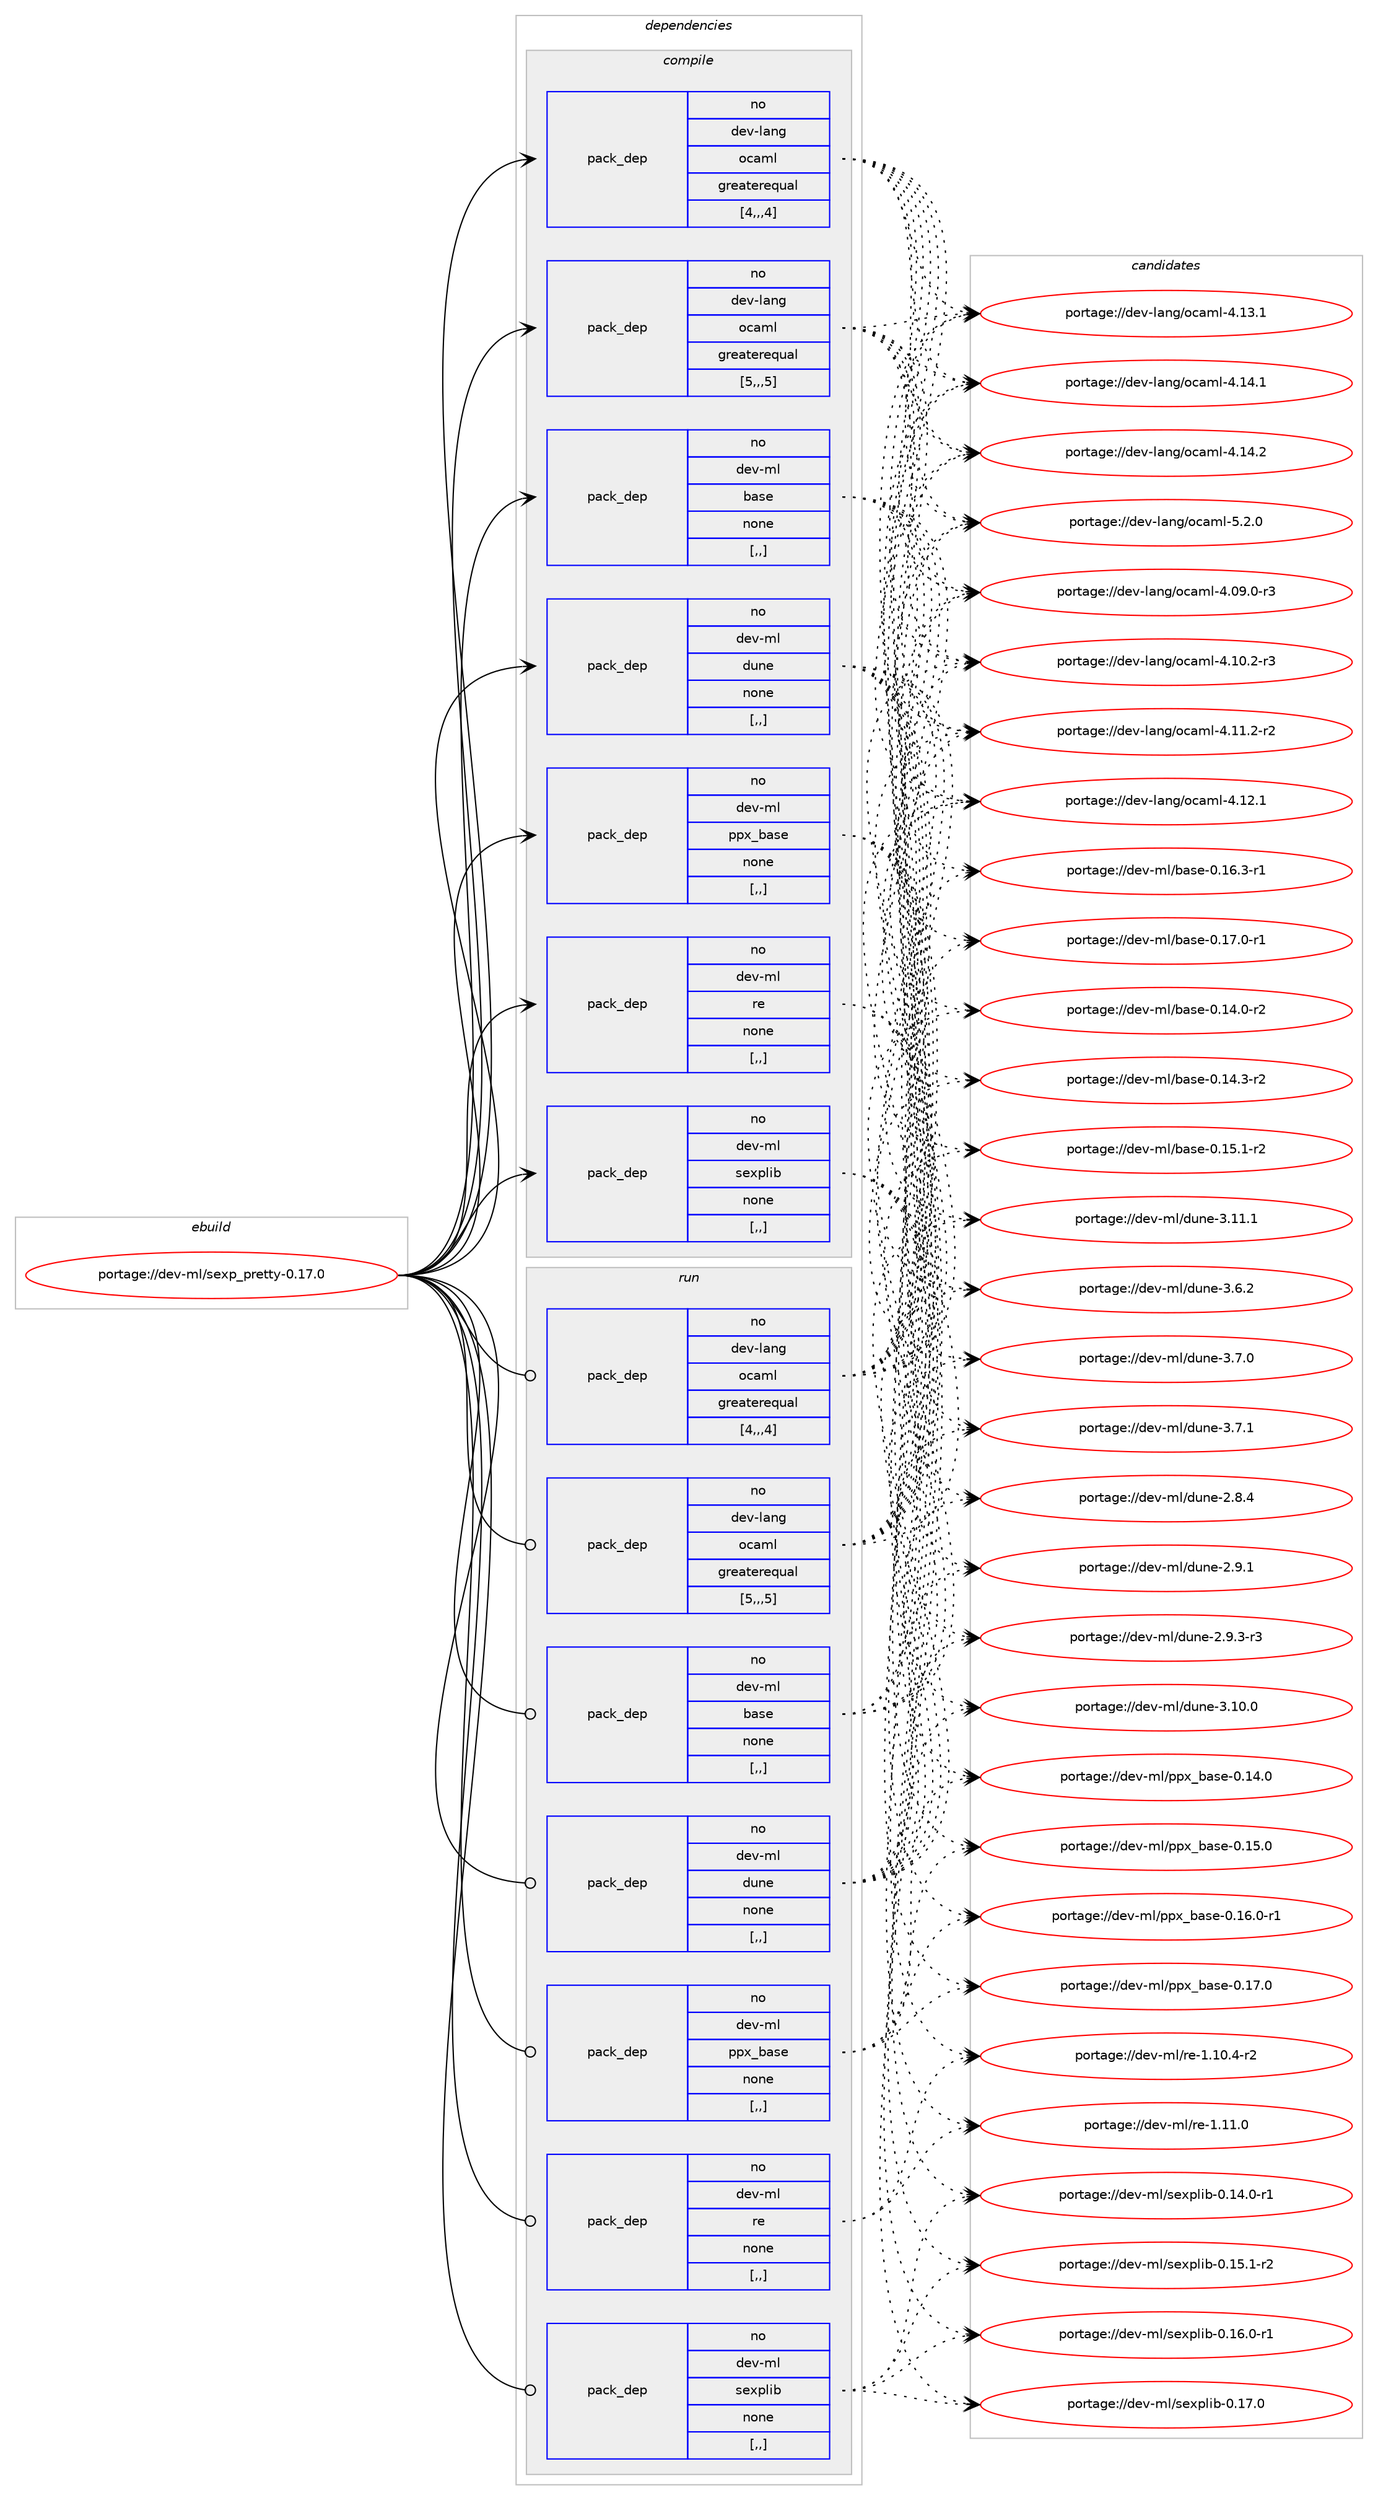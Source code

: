 digraph prolog {

# *************
# Graph options
# *************

newrank=true;
concentrate=true;
compound=true;
graph [rankdir=LR,fontname=Helvetica,fontsize=10,ranksep=1.5];#, ranksep=2.5, nodesep=0.2];
edge  [arrowhead=vee];
node  [fontname=Helvetica,fontsize=10];

# **********
# The ebuild
# **********

subgraph cluster_leftcol {
color=gray;
rank=same;
label=<<i>ebuild</i>>;
id [label="portage://dev-ml/sexp_pretty-0.17.0", color=red, width=4, href="../dev-ml/sexp_pretty-0.17.0.svg"];
}

# ****************
# The dependencies
# ****************

subgraph cluster_midcol {
color=gray;
label=<<i>dependencies</i>>;
subgraph cluster_compile {
fillcolor="#eeeeee";
style=filled;
label=<<i>compile</i>>;
subgraph pack91474 {
dependency121514 [label=<<TABLE BORDER="0" CELLBORDER="1" CELLSPACING="0" CELLPADDING="4" WIDTH="220"><TR><TD ROWSPAN="6" CELLPADDING="30">pack_dep</TD></TR><TR><TD WIDTH="110">no</TD></TR><TR><TD>dev-lang</TD></TR><TR><TD>ocaml</TD></TR><TR><TD>greaterequal</TD></TR><TR><TD>[4,,,4]</TD></TR></TABLE>>, shape=none, color=blue];
}
id:e -> dependency121514:w [weight=20,style="solid",arrowhead="vee"];
subgraph pack91475 {
dependency121515 [label=<<TABLE BORDER="0" CELLBORDER="1" CELLSPACING="0" CELLPADDING="4" WIDTH="220"><TR><TD ROWSPAN="6" CELLPADDING="30">pack_dep</TD></TR><TR><TD WIDTH="110">no</TD></TR><TR><TD>dev-lang</TD></TR><TR><TD>ocaml</TD></TR><TR><TD>greaterequal</TD></TR><TR><TD>[5,,,5]</TD></TR></TABLE>>, shape=none, color=blue];
}
id:e -> dependency121515:w [weight=20,style="solid",arrowhead="vee"];
subgraph pack91476 {
dependency121516 [label=<<TABLE BORDER="0" CELLBORDER="1" CELLSPACING="0" CELLPADDING="4" WIDTH="220"><TR><TD ROWSPAN="6" CELLPADDING="30">pack_dep</TD></TR><TR><TD WIDTH="110">no</TD></TR><TR><TD>dev-ml</TD></TR><TR><TD>base</TD></TR><TR><TD>none</TD></TR><TR><TD>[,,]</TD></TR></TABLE>>, shape=none, color=blue];
}
id:e -> dependency121516:w [weight=20,style="solid",arrowhead="vee"];
subgraph pack91477 {
dependency121517 [label=<<TABLE BORDER="0" CELLBORDER="1" CELLSPACING="0" CELLPADDING="4" WIDTH="220"><TR><TD ROWSPAN="6" CELLPADDING="30">pack_dep</TD></TR><TR><TD WIDTH="110">no</TD></TR><TR><TD>dev-ml</TD></TR><TR><TD>dune</TD></TR><TR><TD>none</TD></TR><TR><TD>[,,]</TD></TR></TABLE>>, shape=none, color=blue];
}
id:e -> dependency121517:w [weight=20,style="solid",arrowhead="vee"];
subgraph pack91478 {
dependency121518 [label=<<TABLE BORDER="0" CELLBORDER="1" CELLSPACING="0" CELLPADDING="4" WIDTH="220"><TR><TD ROWSPAN="6" CELLPADDING="30">pack_dep</TD></TR><TR><TD WIDTH="110">no</TD></TR><TR><TD>dev-ml</TD></TR><TR><TD>ppx_base</TD></TR><TR><TD>none</TD></TR><TR><TD>[,,]</TD></TR></TABLE>>, shape=none, color=blue];
}
id:e -> dependency121518:w [weight=20,style="solid",arrowhead="vee"];
subgraph pack91479 {
dependency121519 [label=<<TABLE BORDER="0" CELLBORDER="1" CELLSPACING="0" CELLPADDING="4" WIDTH="220"><TR><TD ROWSPAN="6" CELLPADDING="30">pack_dep</TD></TR><TR><TD WIDTH="110">no</TD></TR><TR><TD>dev-ml</TD></TR><TR><TD>re</TD></TR><TR><TD>none</TD></TR><TR><TD>[,,]</TD></TR></TABLE>>, shape=none, color=blue];
}
id:e -> dependency121519:w [weight=20,style="solid",arrowhead="vee"];
subgraph pack91480 {
dependency121520 [label=<<TABLE BORDER="0" CELLBORDER="1" CELLSPACING="0" CELLPADDING="4" WIDTH="220"><TR><TD ROWSPAN="6" CELLPADDING="30">pack_dep</TD></TR><TR><TD WIDTH="110">no</TD></TR><TR><TD>dev-ml</TD></TR><TR><TD>sexplib</TD></TR><TR><TD>none</TD></TR><TR><TD>[,,]</TD></TR></TABLE>>, shape=none, color=blue];
}
id:e -> dependency121520:w [weight=20,style="solid",arrowhead="vee"];
}
subgraph cluster_compileandrun {
fillcolor="#eeeeee";
style=filled;
label=<<i>compile and run</i>>;
}
subgraph cluster_run {
fillcolor="#eeeeee";
style=filled;
label=<<i>run</i>>;
subgraph pack91481 {
dependency121521 [label=<<TABLE BORDER="0" CELLBORDER="1" CELLSPACING="0" CELLPADDING="4" WIDTH="220"><TR><TD ROWSPAN="6" CELLPADDING="30">pack_dep</TD></TR><TR><TD WIDTH="110">no</TD></TR><TR><TD>dev-lang</TD></TR><TR><TD>ocaml</TD></TR><TR><TD>greaterequal</TD></TR><TR><TD>[4,,,4]</TD></TR></TABLE>>, shape=none, color=blue];
}
id:e -> dependency121521:w [weight=20,style="solid",arrowhead="odot"];
subgraph pack91482 {
dependency121522 [label=<<TABLE BORDER="0" CELLBORDER="1" CELLSPACING="0" CELLPADDING="4" WIDTH="220"><TR><TD ROWSPAN="6" CELLPADDING="30">pack_dep</TD></TR><TR><TD WIDTH="110">no</TD></TR><TR><TD>dev-lang</TD></TR><TR><TD>ocaml</TD></TR><TR><TD>greaterequal</TD></TR><TR><TD>[5,,,5]</TD></TR></TABLE>>, shape=none, color=blue];
}
id:e -> dependency121522:w [weight=20,style="solid",arrowhead="odot"];
subgraph pack91483 {
dependency121523 [label=<<TABLE BORDER="0" CELLBORDER="1" CELLSPACING="0" CELLPADDING="4" WIDTH="220"><TR><TD ROWSPAN="6" CELLPADDING="30">pack_dep</TD></TR><TR><TD WIDTH="110">no</TD></TR><TR><TD>dev-ml</TD></TR><TR><TD>base</TD></TR><TR><TD>none</TD></TR><TR><TD>[,,]</TD></TR></TABLE>>, shape=none, color=blue];
}
id:e -> dependency121523:w [weight=20,style="solid",arrowhead="odot"];
subgraph pack91484 {
dependency121524 [label=<<TABLE BORDER="0" CELLBORDER="1" CELLSPACING="0" CELLPADDING="4" WIDTH="220"><TR><TD ROWSPAN="6" CELLPADDING="30">pack_dep</TD></TR><TR><TD WIDTH="110">no</TD></TR><TR><TD>dev-ml</TD></TR><TR><TD>dune</TD></TR><TR><TD>none</TD></TR><TR><TD>[,,]</TD></TR></TABLE>>, shape=none, color=blue];
}
id:e -> dependency121524:w [weight=20,style="solid",arrowhead="odot"];
subgraph pack91485 {
dependency121525 [label=<<TABLE BORDER="0" CELLBORDER="1" CELLSPACING="0" CELLPADDING="4" WIDTH="220"><TR><TD ROWSPAN="6" CELLPADDING="30">pack_dep</TD></TR><TR><TD WIDTH="110">no</TD></TR><TR><TD>dev-ml</TD></TR><TR><TD>ppx_base</TD></TR><TR><TD>none</TD></TR><TR><TD>[,,]</TD></TR></TABLE>>, shape=none, color=blue];
}
id:e -> dependency121525:w [weight=20,style="solid",arrowhead="odot"];
subgraph pack91486 {
dependency121526 [label=<<TABLE BORDER="0" CELLBORDER="1" CELLSPACING="0" CELLPADDING="4" WIDTH="220"><TR><TD ROWSPAN="6" CELLPADDING="30">pack_dep</TD></TR><TR><TD WIDTH="110">no</TD></TR><TR><TD>dev-ml</TD></TR><TR><TD>re</TD></TR><TR><TD>none</TD></TR><TR><TD>[,,]</TD></TR></TABLE>>, shape=none, color=blue];
}
id:e -> dependency121526:w [weight=20,style="solid",arrowhead="odot"];
subgraph pack91487 {
dependency121527 [label=<<TABLE BORDER="0" CELLBORDER="1" CELLSPACING="0" CELLPADDING="4" WIDTH="220"><TR><TD ROWSPAN="6" CELLPADDING="30">pack_dep</TD></TR><TR><TD WIDTH="110">no</TD></TR><TR><TD>dev-ml</TD></TR><TR><TD>sexplib</TD></TR><TR><TD>none</TD></TR><TR><TD>[,,]</TD></TR></TABLE>>, shape=none, color=blue];
}
id:e -> dependency121527:w [weight=20,style="solid",arrowhead="odot"];
}
}

# **************
# The candidates
# **************

subgraph cluster_choices {
rank=same;
color=gray;
label=<<i>candidates</i>>;

subgraph choice91474 {
color=black;
nodesep=1;
choice1001011184510897110103471119997109108455246485746484511451 [label="portage://dev-lang/ocaml-4.09.0-r3", color=red, width=4,href="../dev-lang/ocaml-4.09.0-r3.svg"];
choice1001011184510897110103471119997109108455246494846504511451 [label="portage://dev-lang/ocaml-4.10.2-r3", color=red, width=4,href="../dev-lang/ocaml-4.10.2-r3.svg"];
choice1001011184510897110103471119997109108455246494946504511450 [label="portage://dev-lang/ocaml-4.11.2-r2", color=red, width=4,href="../dev-lang/ocaml-4.11.2-r2.svg"];
choice100101118451089711010347111999710910845524649504649 [label="portage://dev-lang/ocaml-4.12.1", color=red, width=4,href="../dev-lang/ocaml-4.12.1.svg"];
choice100101118451089711010347111999710910845524649514649 [label="portage://dev-lang/ocaml-4.13.1", color=red, width=4,href="../dev-lang/ocaml-4.13.1.svg"];
choice100101118451089711010347111999710910845524649524649 [label="portage://dev-lang/ocaml-4.14.1", color=red, width=4,href="../dev-lang/ocaml-4.14.1.svg"];
choice100101118451089711010347111999710910845524649524650 [label="portage://dev-lang/ocaml-4.14.2", color=red, width=4,href="../dev-lang/ocaml-4.14.2.svg"];
choice1001011184510897110103471119997109108455346504648 [label="portage://dev-lang/ocaml-5.2.0", color=red, width=4,href="../dev-lang/ocaml-5.2.0.svg"];
dependency121514:e -> choice1001011184510897110103471119997109108455246485746484511451:w [style=dotted,weight="100"];
dependency121514:e -> choice1001011184510897110103471119997109108455246494846504511451:w [style=dotted,weight="100"];
dependency121514:e -> choice1001011184510897110103471119997109108455246494946504511450:w [style=dotted,weight="100"];
dependency121514:e -> choice100101118451089711010347111999710910845524649504649:w [style=dotted,weight="100"];
dependency121514:e -> choice100101118451089711010347111999710910845524649514649:w [style=dotted,weight="100"];
dependency121514:e -> choice100101118451089711010347111999710910845524649524649:w [style=dotted,weight="100"];
dependency121514:e -> choice100101118451089711010347111999710910845524649524650:w [style=dotted,weight="100"];
dependency121514:e -> choice1001011184510897110103471119997109108455346504648:w [style=dotted,weight="100"];
}
subgraph choice91475 {
color=black;
nodesep=1;
choice1001011184510897110103471119997109108455246485746484511451 [label="portage://dev-lang/ocaml-4.09.0-r3", color=red, width=4,href="../dev-lang/ocaml-4.09.0-r3.svg"];
choice1001011184510897110103471119997109108455246494846504511451 [label="portage://dev-lang/ocaml-4.10.2-r3", color=red, width=4,href="../dev-lang/ocaml-4.10.2-r3.svg"];
choice1001011184510897110103471119997109108455246494946504511450 [label="portage://dev-lang/ocaml-4.11.2-r2", color=red, width=4,href="../dev-lang/ocaml-4.11.2-r2.svg"];
choice100101118451089711010347111999710910845524649504649 [label="portage://dev-lang/ocaml-4.12.1", color=red, width=4,href="../dev-lang/ocaml-4.12.1.svg"];
choice100101118451089711010347111999710910845524649514649 [label="portage://dev-lang/ocaml-4.13.1", color=red, width=4,href="../dev-lang/ocaml-4.13.1.svg"];
choice100101118451089711010347111999710910845524649524649 [label="portage://dev-lang/ocaml-4.14.1", color=red, width=4,href="../dev-lang/ocaml-4.14.1.svg"];
choice100101118451089711010347111999710910845524649524650 [label="portage://dev-lang/ocaml-4.14.2", color=red, width=4,href="../dev-lang/ocaml-4.14.2.svg"];
choice1001011184510897110103471119997109108455346504648 [label="portage://dev-lang/ocaml-5.2.0", color=red, width=4,href="../dev-lang/ocaml-5.2.0.svg"];
dependency121515:e -> choice1001011184510897110103471119997109108455246485746484511451:w [style=dotted,weight="100"];
dependency121515:e -> choice1001011184510897110103471119997109108455246494846504511451:w [style=dotted,weight="100"];
dependency121515:e -> choice1001011184510897110103471119997109108455246494946504511450:w [style=dotted,weight="100"];
dependency121515:e -> choice100101118451089711010347111999710910845524649504649:w [style=dotted,weight="100"];
dependency121515:e -> choice100101118451089711010347111999710910845524649514649:w [style=dotted,weight="100"];
dependency121515:e -> choice100101118451089711010347111999710910845524649524649:w [style=dotted,weight="100"];
dependency121515:e -> choice100101118451089711010347111999710910845524649524650:w [style=dotted,weight="100"];
dependency121515:e -> choice1001011184510897110103471119997109108455346504648:w [style=dotted,weight="100"];
}
subgraph choice91476 {
color=black;
nodesep=1;
choice10010111845109108479897115101454846495246484511450 [label="portage://dev-ml/base-0.14.0-r2", color=red, width=4,href="../dev-ml/base-0.14.0-r2.svg"];
choice10010111845109108479897115101454846495246514511450 [label="portage://dev-ml/base-0.14.3-r2", color=red, width=4,href="../dev-ml/base-0.14.3-r2.svg"];
choice10010111845109108479897115101454846495346494511450 [label="portage://dev-ml/base-0.15.1-r2", color=red, width=4,href="../dev-ml/base-0.15.1-r2.svg"];
choice10010111845109108479897115101454846495446514511449 [label="portage://dev-ml/base-0.16.3-r1", color=red, width=4,href="../dev-ml/base-0.16.3-r1.svg"];
choice10010111845109108479897115101454846495546484511449 [label="portage://dev-ml/base-0.17.0-r1", color=red, width=4,href="../dev-ml/base-0.17.0-r1.svg"];
dependency121516:e -> choice10010111845109108479897115101454846495246484511450:w [style=dotted,weight="100"];
dependency121516:e -> choice10010111845109108479897115101454846495246514511450:w [style=dotted,weight="100"];
dependency121516:e -> choice10010111845109108479897115101454846495346494511450:w [style=dotted,weight="100"];
dependency121516:e -> choice10010111845109108479897115101454846495446514511449:w [style=dotted,weight="100"];
dependency121516:e -> choice10010111845109108479897115101454846495546484511449:w [style=dotted,weight="100"];
}
subgraph choice91477 {
color=black;
nodesep=1;
choice1001011184510910847100117110101455046564652 [label="portage://dev-ml/dune-2.8.4", color=red, width=4,href="../dev-ml/dune-2.8.4.svg"];
choice1001011184510910847100117110101455046574649 [label="portage://dev-ml/dune-2.9.1", color=red, width=4,href="../dev-ml/dune-2.9.1.svg"];
choice10010111845109108471001171101014550465746514511451 [label="portage://dev-ml/dune-2.9.3-r3", color=red, width=4,href="../dev-ml/dune-2.9.3-r3.svg"];
choice100101118451091084710011711010145514649484648 [label="portage://dev-ml/dune-3.10.0", color=red, width=4,href="../dev-ml/dune-3.10.0.svg"];
choice100101118451091084710011711010145514649494649 [label="portage://dev-ml/dune-3.11.1", color=red, width=4,href="../dev-ml/dune-3.11.1.svg"];
choice1001011184510910847100117110101455146544650 [label="portage://dev-ml/dune-3.6.2", color=red, width=4,href="../dev-ml/dune-3.6.2.svg"];
choice1001011184510910847100117110101455146554648 [label="portage://dev-ml/dune-3.7.0", color=red, width=4,href="../dev-ml/dune-3.7.0.svg"];
choice1001011184510910847100117110101455146554649 [label="portage://dev-ml/dune-3.7.1", color=red, width=4,href="../dev-ml/dune-3.7.1.svg"];
dependency121517:e -> choice1001011184510910847100117110101455046564652:w [style=dotted,weight="100"];
dependency121517:e -> choice1001011184510910847100117110101455046574649:w [style=dotted,weight="100"];
dependency121517:e -> choice10010111845109108471001171101014550465746514511451:w [style=dotted,weight="100"];
dependency121517:e -> choice100101118451091084710011711010145514649484648:w [style=dotted,weight="100"];
dependency121517:e -> choice100101118451091084710011711010145514649494649:w [style=dotted,weight="100"];
dependency121517:e -> choice1001011184510910847100117110101455146544650:w [style=dotted,weight="100"];
dependency121517:e -> choice1001011184510910847100117110101455146554648:w [style=dotted,weight="100"];
dependency121517:e -> choice1001011184510910847100117110101455146554649:w [style=dotted,weight="100"];
}
subgraph choice91478 {
color=black;
nodesep=1;
choice100101118451091084711211212095989711510145484649524648 [label="portage://dev-ml/ppx_base-0.14.0", color=red, width=4,href="../dev-ml/ppx_base-0.14.0.svg"];
choice100101118451091084711211212095989711510145484649534648 [label="portage://dev-ml/ppx_base-0.15.0", color=red, width=4,href="../dev-ml/ppx_base-0.15.0.svg"];
choice1001011184510910847112112120959897115101454846495446484511449 [label="portage://dev-ml/ppx_base-0.16.0-r1", color=red, width=4,href="../dev-ml/ppx_base-0.16.0-r1.svg"];
choice100101118451091084711211212095989711510145484649554648 [label="portage://dev-ml/ppx_base-0.17.0", color=red, width=4,href="../dev-ml/ppx_base-0.17.0.svg"];
dependency121518:e -> choice100101118451091084711211212095989711510145484649524648:w [style=dotted,weight="100"];
dependency121518:e -> choice100101118451091084711211212095989711510145484649534648:w [style=dotted,weight="100"];
dependency121518:e -> choice1001011184510910847112112120959897115101454846495446484511449:w [style=dotted,weight="100"];
dependency121518:e -> choice100101118451091084711211212095989711510145484649554648:w [style=dotted,weight="100"];
}
subgraph choice91479 {
color=black;
nodesep=1;
choice1001011184510910847114101454946494846524511450 [label="portage://dev-ml/re-1.10.4-r2", color=red, width=4,href="../dev-ml/re-1.10.4-r2.svg"];
choice100101118451091084711410145494649494648 [label="portage://dev-ml/re-1.11.0", color=red, width=4,href="../dev-ml/re-1.11.0.svg"];
dependency121519:e -> choice1001011184510910847114101454946494846524511450:w [style=dotted,weight="100"];
dependency121519:e -> choice100101118451091084711410145494649494648:w [style=dotted,weight="100"];
}
subgraph choice91480 {
color=black;
nodesep=1;
choice100101118451091084711510112011210810598454846495246484511449 [label="portage://dev-ml/sexplib-0.14.0-r1", color=red, width=4,href="../dev-ml/sexplib-0.14.0-r1.svg"];
choice100101118451091084711510112011210810598454846495346494511450 [label="portage://dev-ml/sexplib-0.15.1-r2", color=red, width=4,href="../dev-ml/sexplib-0.15.1-r2.svg"];
choice100101118451091084711510112011210810598454846495446484511449 [label="portage://dev-ml/sexplib-0.16.0-r1", color=red, width=4,href="../dev-ml/sexplib-0.16.0-r1.svg"];
choice10010111845109108471151011201121081059845484649554648 [label="portage://dev-ml/sexplib-0.17.0", color=red, width=4,href="../dev-ml/sexplib-0.17.0.svg"];
dependency121520:e -> choice100101118451091084711510112011210810598454846495246484511449:w [style=dotted,weight="100"];
dependency121520:e -> choice100101118451091084711510112011210810598454846495346494511450:w [style=dotted,weight="100"];
dependency121520:e -> choice100101118451091084711510112011210810598454846495446484511449:w [style=dotted,weight="100"];
dependency121520:e -> choice10010111845109108471151011201121081059845484649554648:w [style=dotted,weight="100"];
}
subgraph choice91481 {
color=black;
nodesep=1;
choice1001011184510897110103471119997109108455246485746484511451 [label="portage://dev-lang/ocaml-4.09.0-r3", color=red, width=4,href="../dev-lang/ocaml-4.09.0-r3.svg"];
choice1001011184510897110103471119997109108455246494846504511451 [label="portage://dev-lang/ocaml-4.10.2-r3", color=red, width=4,href="../dev-lang/ocaml-4.10.2-r3.svg"];
choice1001011184510897110103471119997109108455246494946504511450 [label="portage://dev-lang/ocaml-4.11.2-r2", color=red, width=4,href="../dev-lang/ocaml-4.11.2-r2.svg"];
choice100101118451089711010347111999710910845524649504649 [label="portage://dev-lang/ocaml-4.12.1", color=red, width=4,href="../dev-lang/ocaml-4.12.1.svg"];
choice100101118451089711010347111999710910845524649514649 [label="portage://dev-lang/ocaml-4.13.1", color=red, width=4,href="../dev-lang/ocaml-4.13.1.svg"];
choice100101118451089711010347111999710910845524649524649 [label="portage://dev-lang/ocaml-4.14.1", color=red, width=4,href="../dev-lang/ocaml-4.14.1.svg"];
choice100101118451089711010347111999710910845524649524650 [label="portage://dev-lang/ocaml-4.14.2", color=red, width=4,href="../dev-lang/ocaml-4.14.2.svg"];
choice1001011184510897110103471119997109108455346504648 [label="portage://dev-lang/ocaml-5.2.0", color=red, width=4,href="../dev-lang/ocaml-5.2.0.svg"];
dependency121521:e -> choice1001011184510897110103471119997109108455246485746484511451:w [style=dotted,weight="100"];
dependency121521:e -> choice1001011184510897110103471119997109108455246494846504511451:w [style=dotted,weight="100"];
dependency121521:e -> choice1001011184510897110103471119997109108455246494946504511450:w [style=dotted,weight="100"];
dependency121521:e -> choice100101118451089711010347111999710910845524649504649:w [style=dotted,weight="100"];
dependency121521:e -> choice100101118451089711010347111999710910845524649514649:w [style=dotted,weight="100"];
dependency121521:e -> choice100101118451089711010347111999710910845524649524649:w [style=dotted,weight="100"];
dependency121521:e -> choice100101118451089711010347111999710910845524649524650:w [style=dotted,weight="100"];
dependency121521:e -> choice1001011184510897110103471119997109108455346504648:w [style=dotted,weight="100"];
}
subgraph choice91482 {
color=black;
nodesep=1;
choice1001011184510897110103471119997109108455246485746484511451 [label="portage://dev-lang/ocaml-4.09.0-r3", color=red, width=4,href="../dev-lang/ocaml-4.09.0-r3.svg"];
choice1001011184510897110103471119997109108455246494846504511451 [label="portage://dev-lang/ocaml-4.10.2-r3", color=red, width=4,href="../dev-lang/ocaml-4.10.2-r3.svg"];
choice1001011184510897110103471119997109108455246494946504511450 [label="portage://dev-lang/ocaml-4.11.2-r2", color=red, width=4,href="../dev-lang/ocaml-4.11.2-r2.svg"];
choice100101118451089711010347111999710910845524649504649 [label="portage://dev-lang/ocaml-4.12.1", color=red, width=4,href="../dev-lang/ocaml-4.12.1.svg"];
choice100101118451089711010347111999710910845524649514649 [label="portage://dev-lang/ocaml-4.13.1", color=red, width=4,href="../dev-lang/ocaml-4.13.1.svg"];
choice100101118451089711010347111999710910845524649524649 [label="portage://dev-lang/ocaml-4.14.1", color=red, width=4,href="../dev-lang/ocaml-4.14.1.svg"];
choice100101118451089711010347111999710910845524649524650 [label="portage://dev-lang/ocaml-4.14.2", color=red, width=4,href="../dev-lang/ocaml-4.14.2.svg"];
choice1001011184510897110103471119997109108455346504648 [label="portage://dev-lang/ocaml-5.2.0", color=red, width=4,href="../dev-lang/ocaml-5.2.0.svg"];
dependency121522:e -> choice1001011184510897110103471119997109108455246485746484511451:w [style=dotted,weight="100"];
dependency121522:e -> choice1001011184510897110103471119997109108455246494846504511451:w [style=dotted,weight="100"];
dependency121522:e -> choice1001011184510897110103471119997109108455246494946504511450:w [style=dotted,weight="100"];
dependency121522:e -> choice100101118451089711010347111999710910845524649504649:w [style=dotted,weight="100"];
dependency121522:e -> choice100101118451089711010347111999710910845524649514649:w [style=dotted,weight="100"];
dependency121522:e -> choice100101118451089711010347111999710910845524649524649:w [style=dotted,weight="100"];
dependency121522:e -> choice100101118451089711010347111999710910845524649524650:w [style=dotted,weight="100"];
dependency121522:e -> choice1001011184510897110103471119997109108455346504648:w [style=dotted,weight="100"];
}
subgraph choice91483 {
color=black;
nodesep=1;
choice10010111845109108479897115101454846495246484511450 [label="portage://dev-ml/base-0.14.0-r2", color=red, width=4,href="../dev-ml/base-0.14.0-r2.svg"];
choice10010111845109108479897115101454846495246514511450 [label="portage://dev-ml/base-0.14.3-r2", color=red, width=4,href="../dev-ml/base-0.14.3-r2.svg"];
choice10010111845109108479897115101454846495346494511450 [label="portage://dev-ml/base-0.15.1-r2", color=red, width=4,href="../dev-ml/base-0.15.1-r2.svg"];
choice10010111845109108479897115101454846495446514511449 [label="portage://dev-ml/base-0.16.3-r1", color=red, width=4,href="../dev-ml/base-0.16.3-r1.svg"];
choice10010111845109108479897115101454846495546484511449 [label="portage://dev-ml/base-0.17.0-r1", color=red, width=4,href="../dev-ml/base-0.17.0-r1.svg"];
dependency121523:e -> choice10010111845109108479897115101454846495246484511450:w [style=dotted,weight="100"];
dependency121523:e -> choice10010111845109108479897115101454846495246514511450:w [style=dotted,weight="100"];
dependency121523:e -> choice10010111845109108479897115101454846495346494511450:w [style=dotted,weight="100"];
dependency121523:e -> choice10010111845109108479897115101454846495446514511449:w [style=dotted,weight="100"];
dependency121523:e -> choice10010111845109108479897115101454846495546484511449:w [style=dotted,weight="100"];
}
subgraph choice91484 {
color=black;
nodesep=1;
choice1001011184510910847100117110101455046564652 [label="portage://dev-ml/dune-2.8.4", color=red, width=4,href="../dev-ml/dune-2.8.4.svg"];
choice1001011184510910847100117110101455046574649 [label="portage://dev-ml/dune-2.9.1", color=red, width=4,href="../dev-ml/dune-2.9.1.svg"];
choice10010111845109108471001171101014550465746514511451 [label="portage://dev-ml/dune-2.9.3-r3", color=red, width=4,href="../dev-ml/dune-2.9.3-r3.svg"];
choice100101118451091084710011711010145514649484648 [label="portage://dev-ml/dune-3.10.0", color=red, width=4,href="../dev-ml/dune-3.10.0.svg"];
choice100101118451091084710011711010145514649494649 [label="portage://dev-ml/dune-3.11.1", color=red, width=4,href="../dev-ml/dune-3.11.1.svg"];
choice1001011184510910847100117110101455146544650 [label="portage://dev-ml/dune-3.6.2", color=red, width=4,href="../dev-ml/dune-3.6.2.svg"];
choice1001011184510910847100117110101455146554648 [label="portage://dev-ml/dune-3.7.0", color=red, width=4,href="../dev-ml/dune-3.7.0.svg"];
choice1001011184510910847100117110101455146554649 [label="portage://dev-ml/dune-3.7.1", color=red, width=4,href="../dev-ml/dune-3.7.1.svg"];
dependency121524:e -> choice1001011184510910847100117110101455046564652:w [style=dotted,weight="100"];
dependency121524:e -> choice1001011184510910847100117110101455046574649:w [style=dotted,weight="100"];
dependency121524:e -> choice10010111845109108471001171101014550465746514511451:w [style=dotted,weight="100"];
dependency121524:e -> choice100101118451091084710011711010145514649484648:w [style=dotted,weight="100"];
dependency121524:e -> choice100101118451091084710011711010145514649494649:w [style=dotted,weight="100"];
dependency121524:e -> choice1001011184510910847100117110101455146544650:w [style=dotted,weight="100"];
dependency121524:e -> choice1001011184510910847100117110101455146554648:w [style=dotted,weight="100"];
dependency121524:e -> choice1001011184510910847100117110101455146554649:w [style=dotted,weight="100"];
}
subgraph choice91485 {
color=black;
nodesep=1;
choice100101118451091084711211212095989711510145484649524648 [label="portage://dev-ml/ppx_base-0.14.0", color=red, width=4,href="../dev-ml/ppx_base-0.14.0.svg"];
choice100101118451091084711211212095989711510145484649534648 [label="portage://dev-ml/ppx_base-0.15.0", color=red, width=4,href="../dev-ml/ppx_base-0.15.0.svg"];
choice1001011184510910847112112120959897115101454846495446484511449 [label="portage://dev-ml/ppx_base-0.16.0-r1", color=red, width=4,href="../dev-ml/ppx_base-0.16.0-r1.svg"];
choice100101118451091084711211212095989711510145484649554648 [label="portage://dev-ml/ppx_base-0.17.0", color=red, width=4,href="../dev-ml/ppx_base-0.17.0.svg"];
dependency121525:e -> choice100101118451091084711211212095989711510145484649524648:w [style=dotted,weight="100"];
dependency121525:e -> choice100101118451091084711211212095989711510145484649534648:w [style=dotted,weight="100"];
dependency121525:e -> choice1001011184510910847112112120959897115101454846495446484511449:w [style=dotted,weight="100"];
dependency121525:e -> choice100101118451091084711211212095989711510145484649554648:w [style=dotted,weight="100"];
}
subgraph choice91486 {
color=black;
nodesep=1;
choice1001011184510910847114101454946494846524511450 [label="portage://dev-ml/re-1.10.4-r2", color=red, width=4,href="../dev-ml/re-1.10.4-r2.svg"];
choice100101118451091084711410145494649494648 [label="portage://dev-ml/re-1.11.0", color=red, width=4,href="../dev-ml/re-1.11.0.svg"];
dependency121526:e -> choice1001011184510910847114101454946494846524511450:w [style=dotted,weight="100"];
dependency121526:e -> choice100101118451091084711410145494649494648:w [style=dotted,weight="100"];
}
subgraph choice91487 {
color=black;
nodesep=1;
choice100101118451091084711510112011210810598454846495246484511449 [label="portage://dev-ml/sexplib-0.14.0-r1", color=red, width=4,href="../dev-ml/sexplib-0.14.0-r1.svg"];
choice100101118451091084711510112011210810598454846495346494511450 [label="portage://dev-ml/sexplib-0.15.1-r2", color=red, width=4,href="../dev-ml/sexplib-0.15.1-r2.svg"];
choice100101118451091084711510112011210810598454846495446484511449 [label="portage://dev-ml/sexplib-0.16.0-r1", color=red, width=4,href="../dev-ml/sexplib-0.16.0-r1.svg"];
choice10010111845109108471151011201121081059845484649554648 [label="portage://dev-ml/sexplib-0.17.0", color=red, width=4,href="../dev-ml/sexplib-0.17.0.svg"];
dependency121527:e -> choice100101118451091084711510112011210810598454846495246484511449:w [style=dotted,weight="100"];
dependency121527:e -> choice100101118451091084711510112011210810598454846495346494511450:w [style=dotted,weight="100"];
dependency121527:e -> choice100101118451091084711510112011210810598454846495446484511449:w [style=dotted,weight="100"];
dependency121527:e -> choice10010111845109108471151011201121081059845484649554648:w [style=dotted,weight="100"];
}
}

}
